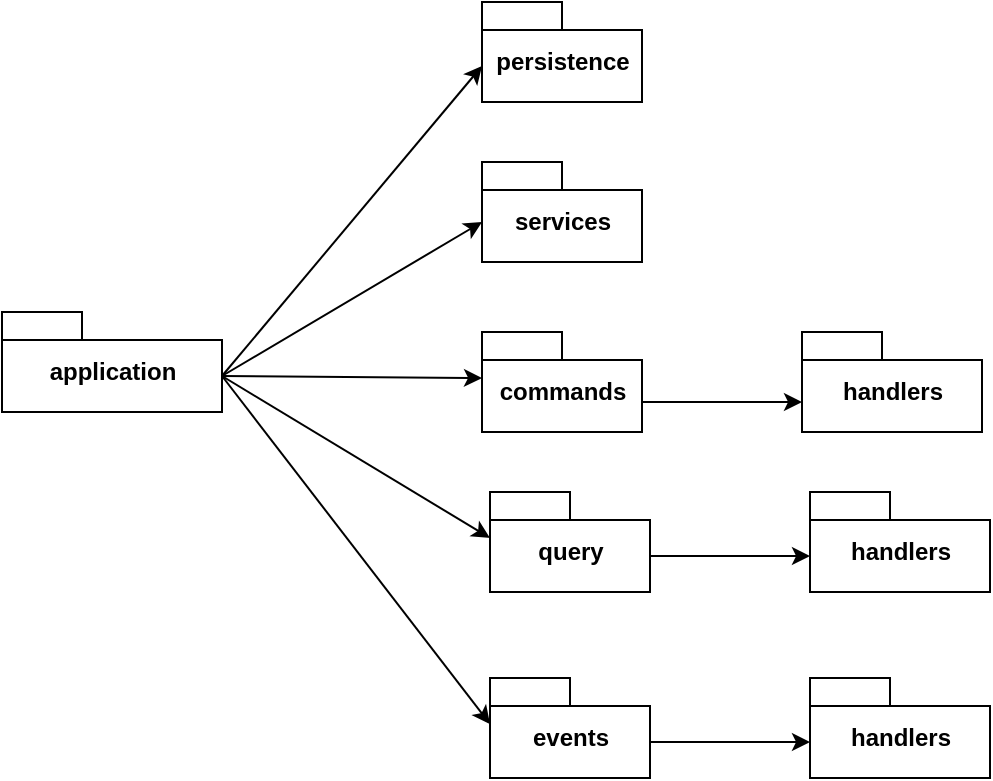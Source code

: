 <mxfile version="10.4.5" type="github"><diagram id="r2oJR_bxWLtzyBwsZZAk" name="Page-1"><mxGraphModel dx="1327" dy="759" grid="1" gridSize="10" guides="1" tooltips="1" connect="1" arrows="1" fold="1" page="1" pageScale="1" pageWidth="850" pageHeight="1100" math="0" shadow="0"><root><mxCell id="0"/><mxCell id="1" parent="0"/><mxCell id="gwsH83N5fQ7f4cgu8ij7-1" value="application&lt;br&gt;" style="shape=folder;fontStyle=1;spacingTop=10;tabWidth=40;tabHeight=14;tabPosition=left;html=1;" vertex="1" parent="1"><mxGeometry x="170" y="325" width="110" height="50" as="geometry"/></mxCell><mxCell id="gwsH83N5fQ7f4cgu8ij7-2" value="" style="endArrow=classic;html=1;exitX=0;exitY=0;exitDx=110;exitDy=32;exitPerimeter=0;" edge="1" parent="1" source="gwsH83N5fQ7f4cgu8ij7-1"><mxGeometry width="50" height="50" relative="1" as="geometry"><mxPoint x="410" y="360" as="sourcePoint"/><mxPoint x="410" y="280" as="targetPoint"/></mxGeometry></mxCell><mxCell id="gwsH83N5fQ7f4cgu8ij7-3" value="services&lt;br&gt;" style="shape=folder;fontStyle=1;spacingTop=10;tabWidth=40;tabHeight=14;tabPosition=left;html=1;" vertex="1" parent="1"><mxGeometry x="410" y="250" width="80" height="50" as="geometry"/></mxCell><mxCell id="gwsH83N5fQ7f4cgu8ij7-4" value="commands&lt;br&gt;" style="shape=folder;fontStyle=1;spacingTop=10;tabWidth=40;tabHeight=14;tabPosition=left;html=1;" vertex="1" parent="1"><mxGeometry x="410" y="335" width="80" height="50" as="geometry"/></mxCell><mxCell id="gwsH83N5fQ7f4cgu8ij7-5" value="" style="endArrow=classic;html=1;entryX=0;entryY=0;entryDx=0;entryDy=23;entryPerimeter=0;exitX=0;exitY=0;exitDx=110;exitDy=32;exitPerimeter=0;" edge="1" parent="1" source="gwsH83N5fQ7f4cgu8ij7-1" target="gwsH83N5fQ7f4cgu8ij7-4"><mxGeometry width="50" height="50" relative="1" as="geometry"><mxPoint x="320" y="390" as="sourcePoint"/><mxPoint x="420" y="290" as="targetPoint"/></mxGeometry></mxCell><mxCell id="gwsH83N5fQ7f4cgu8ij7-8" value="handlers&lt;br&gt;" style="shape=folder;fontStyle=1;spacingTop=10;tabWidth=40;tabHeight=14;tabPosition=left;html=1;" vertex="1" parent="1"><mxGeometry x="570" y="335" width="90" height="50" as="geometry"/></mxCell><mxCell id="gwsH83N5fQ7f4cgu8ij7-9" value="" style="endArrow=classic;html=1;entryX=0;entryY=0;entryDx=0;entryDy=32;entryPerimeter=0;" edge="1" parent="1"><mxGeometry width="50" height="50" relative="1" as="geometry"><mxPoint x="490" y="370" as="sourcePoint"/><mxPoint x="570" y="370" as="targetPoint"/></mxGeometry></mxCell><mxCell id="gwsH83N5fQ7f4cgu8ij7-26" value="query&lt;br&gt;" style="shape=folder;fontStyle=1;spacingTop=10;tabWidth=40;tabHeight=14;tabPosition=left;html=1;" vertex="1" parent="1"><mxGeometry x="414" y="415" width="80" height="50" as="geometry"/></mxCell><mxCell id="gwsH83N5fQ7f4cgu8ij7-27" value="" style="endArrow=classic;html=1;exitX=0;exitY=0;exitDx=110;exitDy=32;exitPerimeter=0;entryX=0;entryY=0;entryDx=0;entryDy=23;entryPerimeter=0;" edge="1" parent="1" target="gwsH83N5fQ7f4cgu8ij7-26" source="gwsH83N5fQ7f4cgu8ij7-1"><mxGeometry width="50" height="50" relative="1" as="geometry"><mxPoint x="316" y="421" as="sourcePoint"/><mxPoint x="424" y="370" as="targetPoint"/></mxGeometry></mxCell><mxCell id="gwsH83N5fQ7f4cgu8ij7-28" value="handlers&lt;br&gt;" style="shape=folder;fontStyle=1;spacingTop=10;tabWidth=40;tabHeight=14;tabPosition=left;html=1;" vertex="1" parent="1"><mxGeometry x="574" y="415" width="90" height="50" as="geometry"/></mxCell><mxCell id="gwsH83N5fQ7f4cgu8ij7-29" value="" style="endArrow=classic;html=1;entryX=0;entryY=0;entryDx=0;entryDy=32;entryPerimeter=0;exitX=0;exitY=0;exitDx=80;exitDy=32;exitPerimeter=0;" edge="1" parent="1" source="gwsH83N5fQ7f4cgu8ij7-26" target="gwsH83N5fQ7f4cgu8ij7-28"><mxGeometry width="50" height="50" relative="1" as="geometry"><mxPoint x="500" y="447" as="sourcePoint"/><mxPoint x="294" y="490" as="targetPoint"/></mxGeometry></mxCell><mxCell id="gwsH83N5fQ7f4cgu8ij7-30" value="events&lt;br&gt;" style="shape=folder;fontStyle=1;spacingTop=10;tabWidth=40;tabHeight=14;tabPosition=left;html=1;" vertex="1" parent="1"><mxGeometry x="414" y="508" width="80" height="50" as="geometry"/></mxCell><mxCell id="gwsH83N5fQ7f4cgu8ij7-31" value="" style="endArrow=classic;html=1;exitX=0;exitY=0;exitDx=110;exitDy=32;exitPerimeter=0;entryX=0;entryY=0;entryDx=0;entryDy=23;entryPerimeter=0;" edge="1" parent="1" target="gwsH83N5fQ7f4cgu8ij7-30" source="gwsH83N5fQ7f4cgu8ij7-1"><mxGeometry width="50" height="50" relative="1" as="geometry"><mxPoint x="310" y="490" as="sourcePoint"/><mxPoint x="424" y="463" as="targetPoint"/></mxGeometry></mxCell><mxCell id="gwsH83N5fQ7f4cgu8ij7-32" value="handlers&lt;br&gt;" style="shape=folder;fontStyle=1;spacingTop=10;tabWidth=40;tabHeight=14;tabPosition=left;html=1;" vertex="1" parent="1"><mxGeometry x="574" y="508" width="90" height="50" as="geometry"/></mxCell><mxCell id="gwsH83N5fQ7f4cgu8ij7-33" value="" style="endArrow=classic;html=1;entryX=0;entryY=0;entryDx=0;entryDy=32;entryPerimeter=0;exitX=0;exitY=0;exitDx=80;exitDy=32;exitPerimeter=0;" edge="1" parent="1" source="gwsH83N5fQ7f4cgu8ij7-30" target="gwsH83N5fQ7f4cgu8ij7-32"><mxGeometry width="50" height="50" relative="1" as="geometry"><mxPoint x="500" y="540" as="sourcePoint"/><mxPoint x="294" y="583" as="targetPoint"/></mxGeometry></mxCell><mxCell id="gwsH83N5fQ7f4cgu8ij7-34" value="persistence&lt;br&gt;" style="shape=folder;fontStyle=1;spacingTop=10;tabWidth=40;tabHeight=14;tabPosition=left;html=1;" vertex="1" parent="1"><mxGeometry x="410" y="170" width="80" height="50" as="geometry"/></mxCell><mxCell id="gwsH83N5fQ7f4cgu8ij7-38" value="" style="endArrow=classic;html=1;entryX=0;entryY=0;entryDx=0;entryDy=32;entryPerimeter=0;exitX=0;exitY=0;exitDx=110;exitDy=32;exitPerimeter=0;" edge="1" parent="1" source="gwsH83N5fQ7f4cgu8ij7-1" target="gwsH83N5fQ7f4cgu8ij7-34"><mxGeometry width="50" height="50" relative="1" as="geometry"><mxPoint x="310" y="400" as="sourcePoint"/><mxPoint x="420" y="290" as="targetPoint"/></mxGeometry></mxCell></root></mxGraphModel></diagram></mxfile>